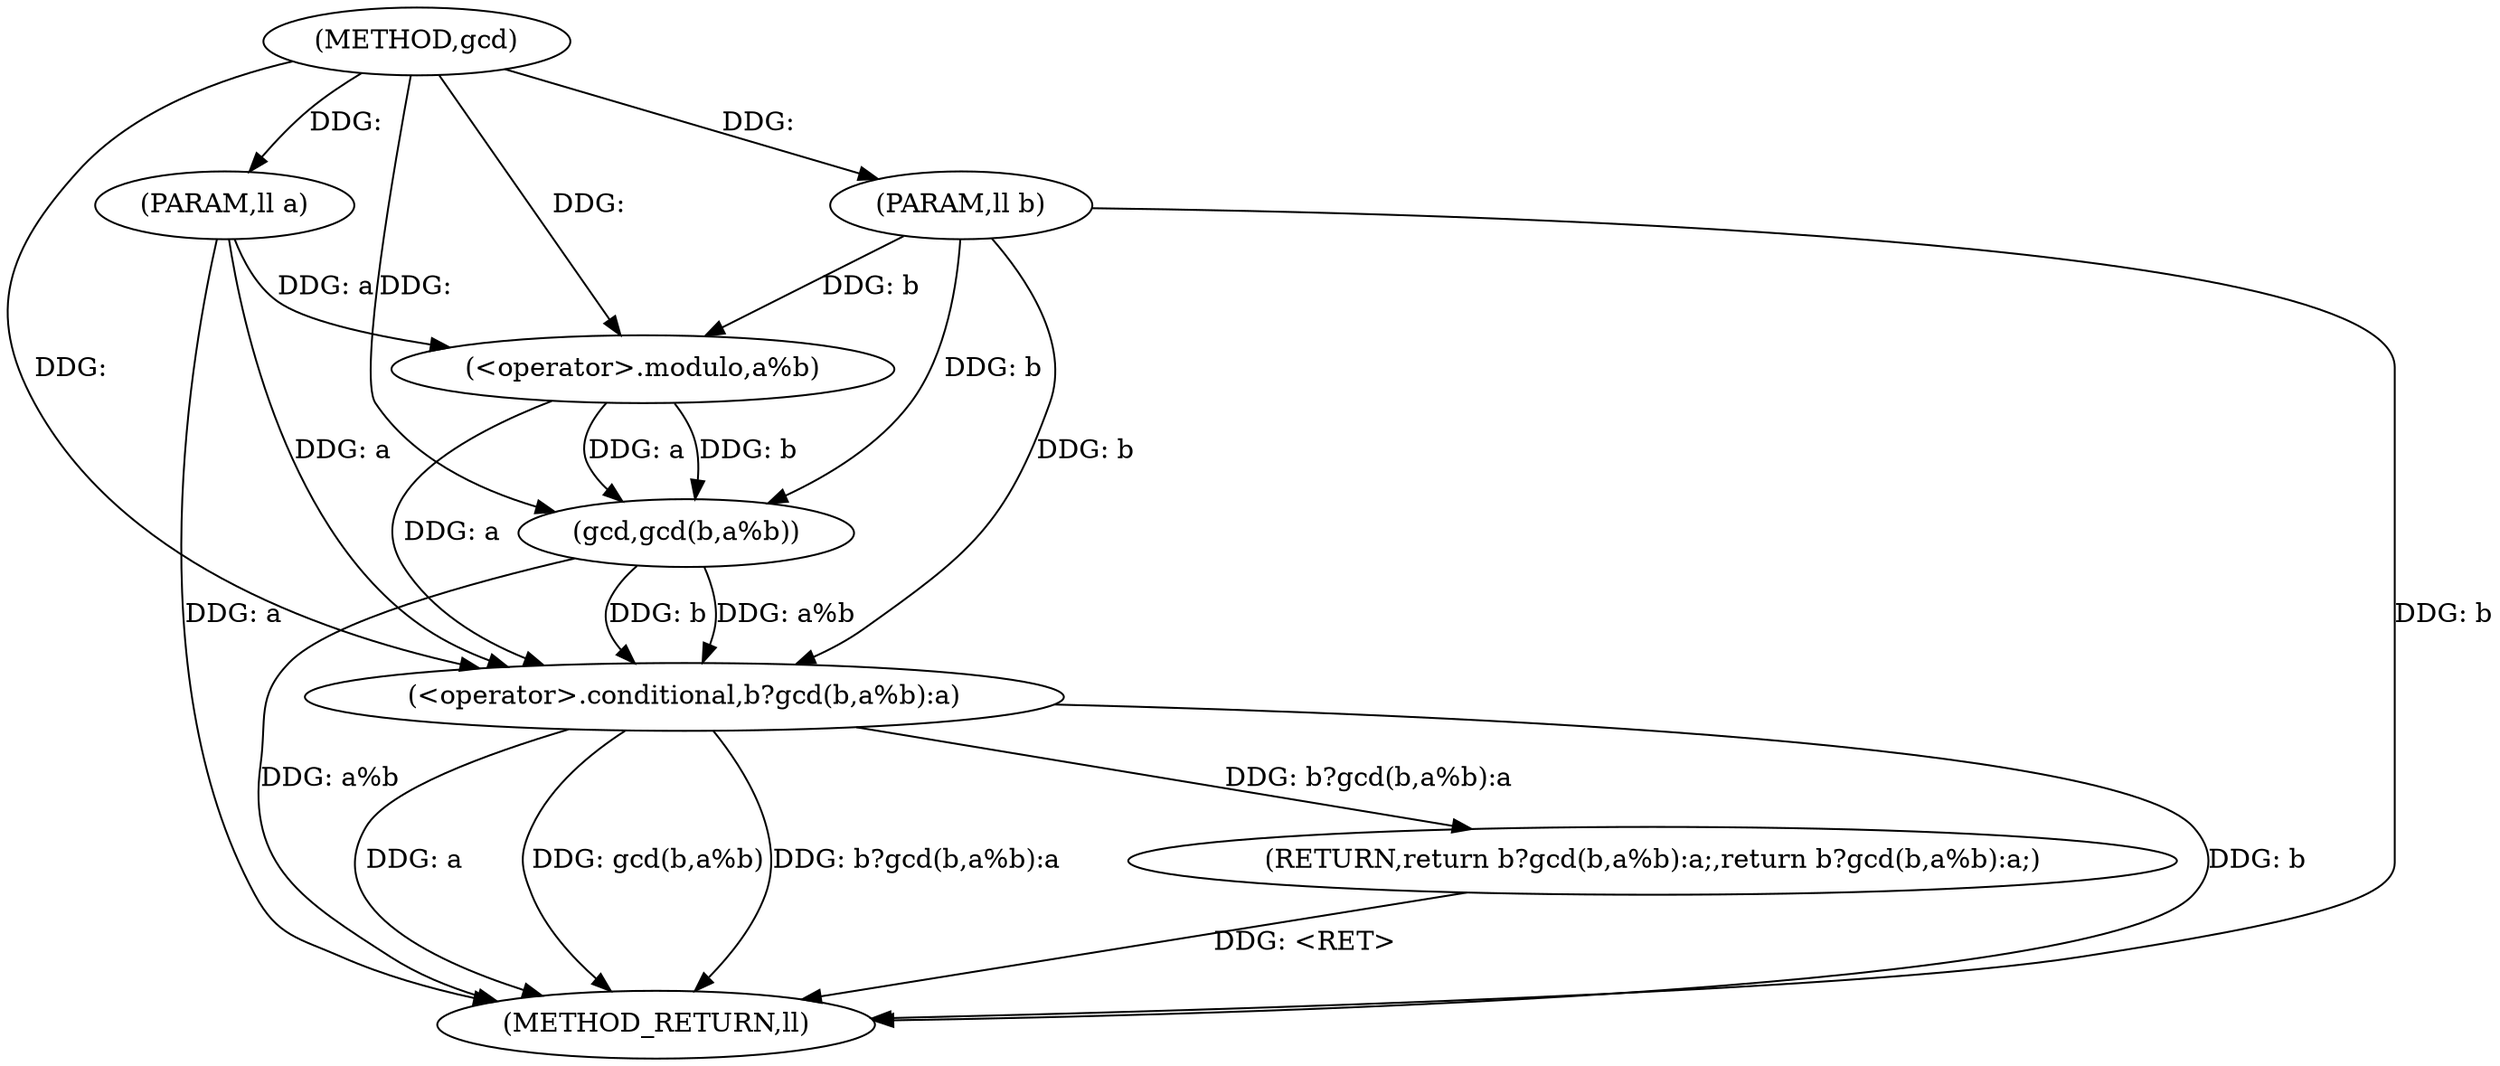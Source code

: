 digraph "gcd" {  
"1000101" [label = "(METHOD,gcd)" ]
"1000114" [label = "(METHOD_RETURN,ll)" ]
"1000102" [label = "(PARAM,ll a)" ]
"1000103" [label = "(PARAM,ll b)" ]
"1000105" [label = "(RETURN,return b?gcd(b,a%b):a;,return b?gcd(b,a%b):a;)" ]
"1000106" [label = "(<operator>.conditional,b?gcd(b,a%b):a)" ]
"1000108" [label = "(gcd,gcd(b,a%b))" ]
"1000110" [label = "(<operator>.modulo,a%b)" ]
  "1000102" -> "1000114"  [ label = "DDG: a"] 
  "1000103" -> "1000114"  [ label = "DDG: b"] 
  "1000106" -> "1000114"  [ label = "DDG: b"] 
  "1000106" -> "1000114"  [ label = "DDG: a"] 
  "1000108" -> "1000114"  [ label = "DDG: a%b"] 
  "1000106" -> "1000114"  [ label = "DDG: gcd(b,a%b)"] 
  "1000106" -> "1000114"  [ label = "DDG: b?gcd(b,a%b):a"] 
  "1000105" -> "1000114"  [ label = "DDG: <RET>"] 
  "1000101" -> "1000102"  [ label = "DDG: "] 
  "1000101" -> "1000103"  [ label = "DDG: "] 
  "1000106" -> "1000105"  [ label = "DDG: b?gcd(b,a%b):a"] 
  "1000103" -> "1000106"  [ label = "DDG: b"] 
  "1000101" -> "1000106"  [ label = "DDG: "] 
  "1000108" -> "1000106"  [ label = "DDG: a%b"] 
  "1000108" -> "1000106"  [ label = "DDG: b"] 
  "1000110" -> "1000106"  [ label = "DDG: a"] 
  "1000102" -> "1000106"  [ label = "DDG: a"] 
  "1000110" -> "1000108"  [ label = "DDG: b"] 
  "1000103" -> "1000108"  [ label = "DDG: b"] 
  "1000101" -> "1000108"  [ label = "DDG: "] 
  "1000110" -> "1000108"  [ label = "DDG: a"] 
  "1000102" -> "1000110"  [ label = "DDG: a"] 
  "1000101" -> "1000110"  [ label = "DDG: "] 
  "1000103" -> "1000110"  [ label = "DDG: b"] 
}
